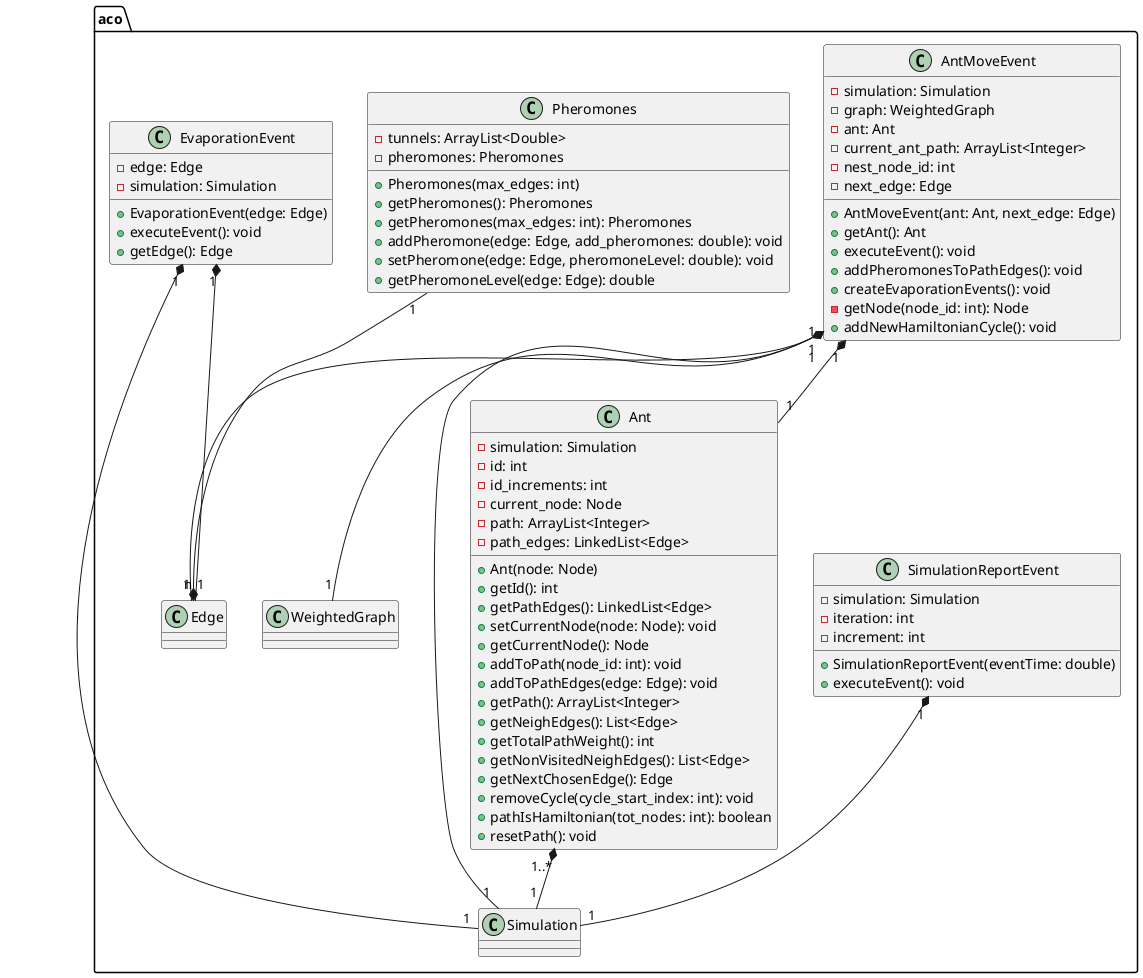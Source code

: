 @startuml

package "aco"{
  class Ant {
    - simulation: Simulation
    - id: int
    - id_increments: int
    - current_node: Node
    - path: ArrayList<Integer>
    - path_edges: LinkedList<Edge>

    + Ant(node: Node)
    + getId(): int
    + getPathEdges(): LinkedList<Edge>
    + setCurrentNode(node: Node): void
    + getCurrentNode(): Node
    + addToPath(node_id: int): void
    + addToPathEdges(edge: Edge): void
    + getPath(): ArrayList<Integer>
    + getNeighEdges(): List<Edge>
    + getTotalPathWeight(): int
    + getNonVisitedNeighEdges(): List<Edge>
    + getNextChosenEdge(): Edge
    + removeCycle(cycle_start_index: int): void
    + pathIsHamiltonian(tot_nodes: int): boolean
    + resetPath(): void
  }

  class AntMoveEvent {
    - simulation: Simulation
    - graph: WeightedGraph
    - ant: Ant
    - current_ant_path: ArrayList<Integer>
    - nest_node_id: int
    - next_edge: Edge

    + AntMoveEvent(ant: Ant, next_edge: Edge)
    + getAnt(): Ant
    + executeEvent(): void
    + addPheromonesToPathEdges(): void
    + createEvaporationEvents(): void
    - getNode(node_id: int): Node
    + addNewHamiltonianCycle(): void
  }

  class EvaporationEvent {
    - edge: Edge
    - simulation: Simulation

    + EvaporationEvent(edge: Edge)
    + executeEvent(): void
    + getEdge(): Edge
  }

  class Pheromones {
    - tunnels: ArrayList<Double>
    - pheromones: Pheromones

    + Pheromones(max_edges: int)
    + getPheromones(): Pheromones
    + getPheromones(max_edges: int): Pheromones
    + addPheromone(edge: Edge, add_pheromones: double): void
    + setPheromone(edge: Edge, pheromoneLevel: double): void
    + getPheromoneLevel(edge: Edge): double
  }

  class SimulationReportEvent {
    - simulation: Simulation
    - iteration: int
    - increment: int

    + SimulationReportEvent(eventTime: double)
    + executeEvent(): void
  }

  Ant "1..*" *-- "1" Simulation
  AntMoveEvent "1" *-- "1" Ant
  AntMoveEvent "1" *-- "1" WeightedGraph
  AntMoveEvent "1" *-- "1" Simulation
  AntMoveEvent "1" *-- "1" Edge
  EvaporationEvent "1" *-- "1" Edge
  EvaporationEvent "1" *-- "1" Simulation
  Pheromones "1" --* "n" Edge
  SimulationReportEvent "1" *-- "1" Simulation
}
@enduml